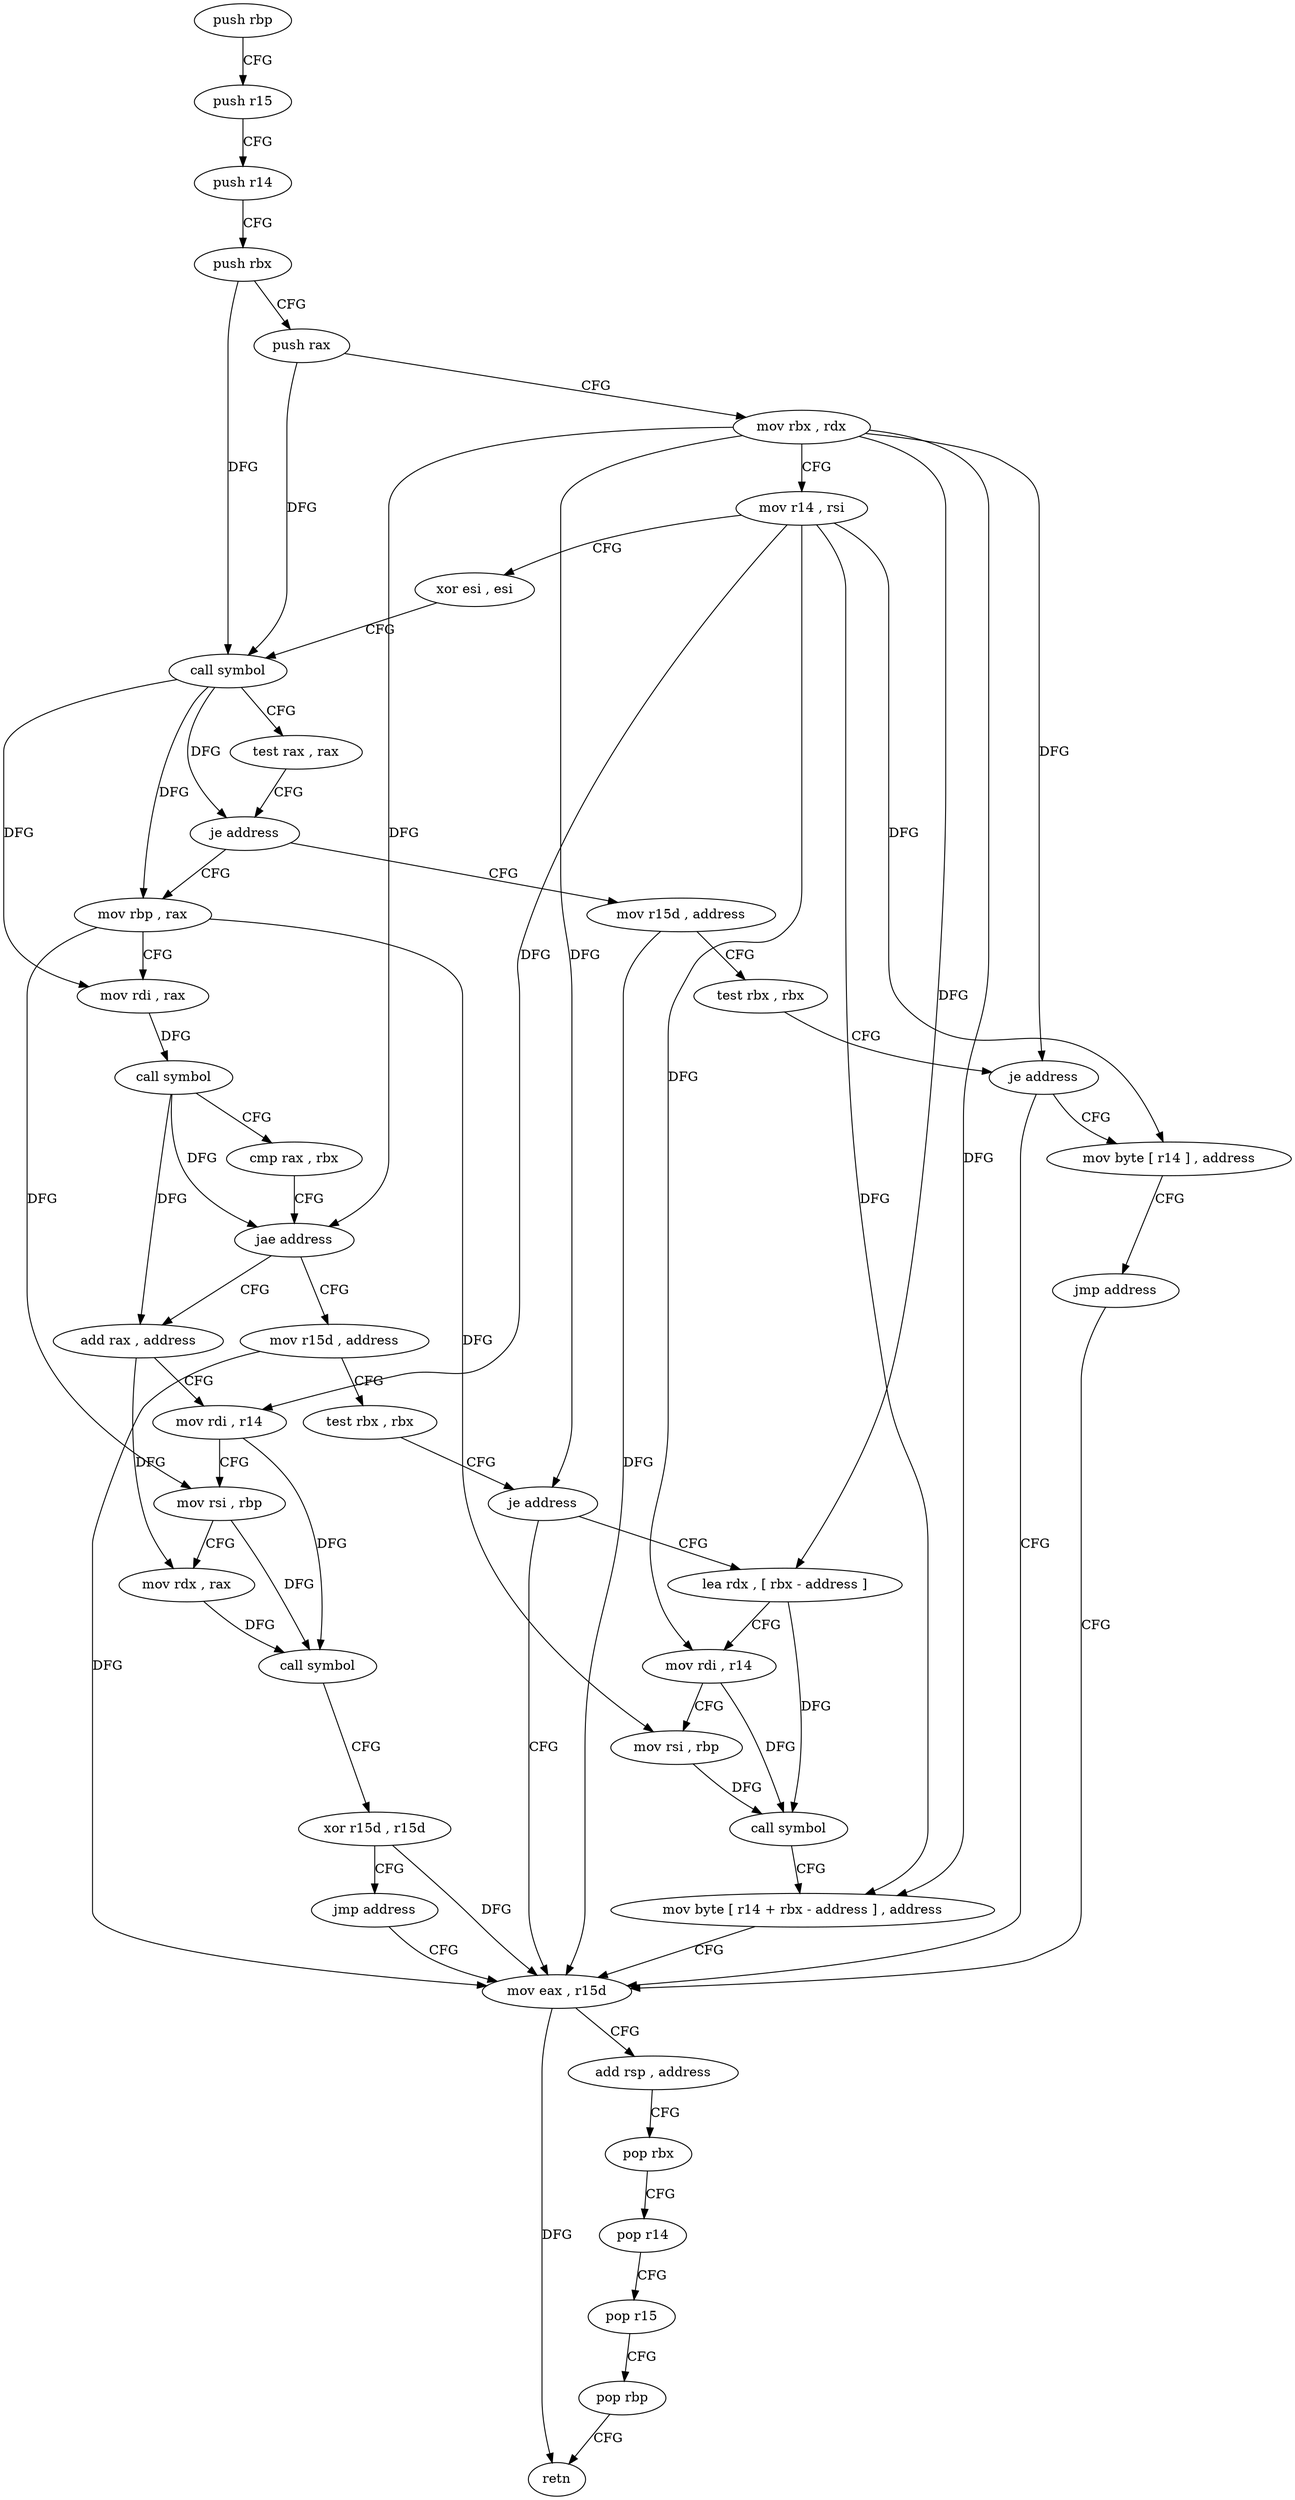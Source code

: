 digraph "func" {
"4417184" [label = "push rbp" ]
"4417185" [label = "push r15" ]
"4417187" [label = "push r14" ]
"4417189" [label = "push rbx" ]
"4417190" [label = "push rax" ]
"4417191" [label = "mov rbx , rdx" ]
"4417194" [label = "mov r14 , rsi" ]
"4417197" [label = "xor esi , esi" ]
"4417199" [label = "call symbol" ]
"4417204" [label = "test rax , rax" ]
"4417207" [label = "je address" ]
"4417248" [label = "mov r15d , address" ]
"4417209" [label = "mov rbp , rax" ]
"4417254" [label = "test rbx , rbx" ]
"4417257" [label = "je address" ]
"4417297" [label = "mov eax , r15d" ]
"4417259" [label = "mov byte [ r14 ] , address" ]
"4417212" [label = "mov rdi , rax" ]
"4417215" [label = "call symbol" ]
"4417220" [label = "cmp rax , rbx" ]
"4417223" [label = "jae address" ]
"4417265" [label = "mov r15d , address" ]
"4417225" [label = "add rax , address" ]
"4417300" [label = "add rsp , address" ]
"4417304" [label = "pop rbx" ]
"4417305" [label = "pop r14" ]
"4417307" [label = "pop r15" ]
"4417309" [label = "pop rbp" ]
"4417310" [label = "retn" ]
"4417263" [label = "jmp address" ]
"4417271" [label = "test rbx , rbx" ]
"4417274" [label = "je address" ]
"4417276" [label = "lea rdx , [ rbx - address ]" ]
"4417229" [label = "mov rdi , r14" ]
"4417232" [label = "mov rsi , rbp" ]
"4417235" [label = "mov rdx , rax" ]
"4417238" [label = "call symbol" ]
"4417243" [label = "xor r15d , r15d" ]
"4417246" [label = "jmp address" ]
"4417280" [label = "mov rdi , r14" ]
"4417283" [label = "mov rsi , rbp" ]
"4417286" [label = "call symbol" ]
"4417291" [label = "mov byte [ r14 + rbx - address ] , address" ]
"4417184" -> "4417185" [ label = "CFG" ]
"4417185" -> "4417187" [ label = "CFG" ]
"4417187" -> "4417189" [ label = "CFG" ]
"4417189" -> "4417190" [ label = "CFG" ]
"4417189" -> "4417199" [ label = "DFG" ]
"4417190" -> "4417191" [ label = "CFG" ]
"4417190" -> "4417199" [ label = "DFG" ]
"4417191" -> "4417194" [ label = "CFG" ]
"4417191" -> "4417257" [ label = "DFG" ]
"4417191" -> "4417223" [ label = "DFG" ]
"4417191" -> "4417274" [ label = "DFG" ]
"4417191" -> "4417276" [ label = "DFG" ]
"4417191" -> "4417291" [ label = "DFG" ]
"4417194" -> "4417197" [ label = "CFG" ]
"4417194" -> "4417259" [ label = "DFG" ]
"4417194" -> "4417229" [ label = "DFG" ]
"4417194" -> "4417280" [ label = "DFG" ]
"4417194" -> "4417291" [ label = "DFG" ]
"4417197" -> "4417199" [ label = "CFG" ]
"4417199" -> "4417204" [ label = "CFG" ]
"4417199" -> "4417207" [ label = "DFG" ]
"4417199" -> "4417209" [ label = "DFG" ]
"4417199" -> "4417212" [ label = "DFG" ]
"4417204" -> "4417207" [ label = "CFG" ]
"4417207" -> "4417248" [ label = "CFG" ]
"4417207" -> "4417209" [ label = "CFG" ]
"4417248" -> "4417254" [ label = "CFG" ]
"4417248" -> "4417297" [ label = "DFG" ]
"4417209" -> "4417212" [ label = "CFG" ]
"4417209" -> "4417232" [ label = "DFG" ]
"4417209" -> "4417283" [ label = "DFG" ]
"4417254" -> "4417257" [ label = "CFG" ]
"4417257" -> "4417297" [ label = "CFG" ]
"4417257" -> "4417259" [ label = "CFG" ]
"4417297" -> "4417300" [ label = "CFG" ]
"4417297" -> "4417310" [ label = "DFG" ]
"4417259" -> "4417263" [ label = "CFG" ]
"4417212" -> "4417215" [ label = "DFG" ]
"4417215" -> "4417220" [ label = "CFG" ]
"4417215" -> "4417223" [ label = "DFG" ]
"4417215" -> "4417225" [ label = "DFG" ]
"4417220" -> "4417223" [ label = "CFG" ]
"4417223" -> "4417265" [ label = "CFG" ]
"4417223" -> "4417225" [ label = "CFG" ]
"4417265" -> "4417271" [ label = "CFG" ]
"4417265" -> "4417297" [ label = "DFG" ]
"4417225" -> "4417229" [ label = "CFG" ]
"4417225" -> "4417235" [ label = "DFG" ]
"4417300" -> "4417304" [ label = "CFG" ]
"4417304" -> "4417305" [ label = "CFG" ]
"4417305" -> "4417307" [ label = "CFG" ]
"4417307" -> "4417309" [ label = "CFG" ]
"4417309" -> "4417310" [ label = "CFG" ]
"4417263" -> "4417297" [ label = "CFG" ]
"4417271" -> "4417274" [ label = "CFG" ]
"4417274" -> "4417297" [ label = "CFG" ]
"4417274" -> "4417276" [ label = "CFG" ]
"4417276" -> "4417280" [ label = "CFG" ]
"4417276" -> "4417286" [ label = "DFG" ]
"4417229" -> "4417232" [ label = "CFG" ]
"4417229" -> "4417238" [ label = "DFG" ]
"4417232" -> "4417235" [ label = "CFG" ]
"4417232" -> "4417238" [ label = "DFG" ]
"4417235" -> "4417238" [ label = "DFG" ]
"4417238" -> "4417243" [ label = "CFG" ]
"4417243" -> "4417246" [ label = "CFG" ]
"4417243" -> "4417297" [ label = "DFG" ]
"4417246" -> "4417297" [ label = "CFG" ]
"4417280" -> "4417283" [ label = "CFG" ]
"4417280" -> "4417286" [ label = "DFG" ]
"4417283" -> "4417286" [ label = "DFG" ]
"4417286" -> "4417291" [ label = "CFG" ]
"4417291" -> "4417297" [ label = "CFG" ]
}
